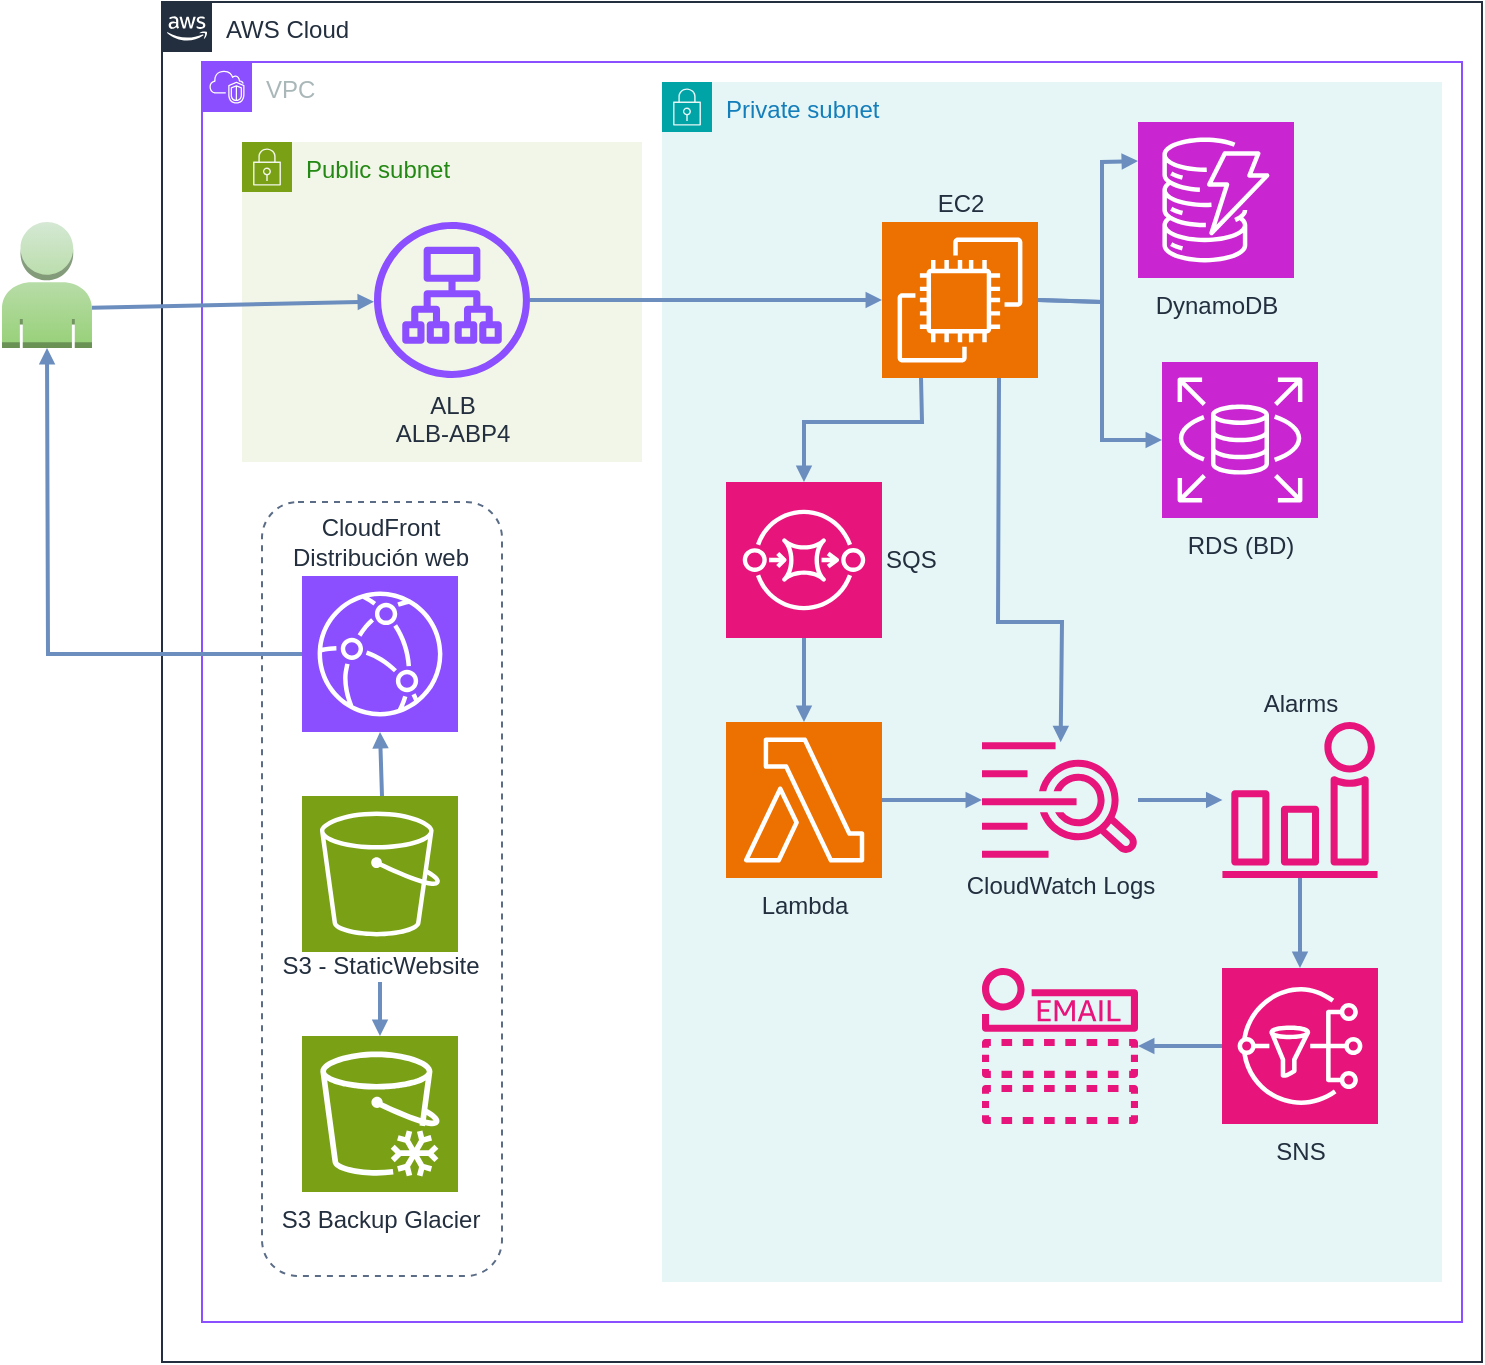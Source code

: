 <mxfile version="28.0.6">
  <diagram name="Página-1" id="g8iYQ3v45XBnmqqe59ZT">
    <mxGraphModel dx="1045" dy="813" grid="1" gridSize="10" guides="1" tooltips="1" connect="1" arrows="1" fold="1" page="1" pageScale="1" pageWidth="850" pageHeight="1100" math="0" shadow="0">
      <root>
        <mxCell id="0" />
        <mxCell id="1" parent="0" />
        <mxCell id="UAK4pJaPxVNejUtqer-V-30" value="" style="fillColor=none;strokeColor=#5A6C86;dashed=1;verticalAlign=top;fontStyle=0;fontColor=#5A6C86;whiteSpace=wrap;html=1;rounded=1;" vertex="1" parent="1">
          <mxGeometry x="200" y="360" width="120" height="387" as="geometry" />
        </mxCell>
        <mxCell id="9vAylAvGdehRSpNqVZPn-5" value="Private subnet" style="points=[[0,0],[0.25,0],[0.5,0],[0.75,0],[1,0],[1,0.25],[1,0.5],[1,0.75],[1,1],[0.75,1],[0.5,1],[0.25,1],[0,1],[0,0.75],[0,0.5],[0,0.25]];outlineConnect=0;gradientColor=none;html=1;whiteSpace=wrap;fontSize=12;fontStyle=0;container=0;pointerEvents=0;collapsible=0;recursiveResize=0;shape=mxgraph.aws4.group;grIcon=mxgraph.aws4.group_security_group;grStroke=0;strokeColor=#00A4A6;fillColor=#E6F6F7;verticalAlign=top;align=left;spacingLeft=30;fontColor=#147EBA;dashed=0;rounded=1;" parent="1" vertex="1">
          <mxGeometry x="400" y="150" width="390" height="600" as="geometry" />
        </mxCell>
        <mxCell id="9vAylAvGdehRSpNqVZPn-20" value="" style="endArrow=block;html=1;rounded=0;fillColor=#dae8fc;strokeColor=#6c8ebf;endFill=1;endSize=3;strokeWidth=2;entryX=0;entryY=0.25;entryDx=0;entryDy=0;entryPerimeter=0;exitX=1;exitY=0.5;exitDx=0;exitDy=0;exitPerimeter=0;" parent="1" source="UAK4pJaPxVNejUtqer-V-2" target="UAK4pJaPxVNejUtqer-V-3" edge="1">
          <mxGeometry width="50" height="50" relative="1" as="geometry">
            <mxPoint x="784.5" y="552" as="sourcePoint" />
            <mxPoint x="490" y="491" as="targetPoint" />
            <Array as="points">
              <mxPoint x="620" y="260" />
              <mxPoint x="620" y="190" />
            </Array>
          </mxGeometry>
        </mxCell>
        <mxCell id="9vAylAvGdehRSpNqVZPn-21" value="AWS Cloud" style="points=[[0,0],[0.25,0],[0.5,0],[0.75,0],[1,0],[1,0.25],[1,0.5],[1,0.75],[1,1],[0.75,1],[0.5,1],[0.25,1],[0,1],[0,0.75],[0,0.5],[0,0.25]];outlineConnect=0;gradientColor=none;html=1;whiteSpace=wrap;fontSize=12;fontStyle=0;container=0;pointerEvents=0;collapsible=0;recursiveResize=0;shape=mxgraph.aws4.group;grIcon=mxgraph.aws4.group_aws_cloud_alt;strokeColor=#232F3E;fillColor=none;verticalAlign=top;align=left;spacingLeft=30;fontColor=#232F3E;dashed=0;rounded=1;" parent="1" vertex="1">
          <mxGeometry x="150" y="110" width="660" height="680" as="geometry" />
        </mxCell>
        <mxCell id="UAK4pJaPxVNejUtqer-V-1" value="VPC" style="points=[[0,0],[0.25,0],[0.5,0],[0.75,0],[1,0],[1,0.25],[1,0.5],[1,0.75],[1,1],[0.75,1],[0.5,1],[0.25,1],[0,1],[0,0.75],[0,0.5],[0,0.25]];outlineConnect=0;gradientColor=none;html=1;whiteSpace=wrap;fontSize=12;fontStyle=0;container=1;pointerEvents=0;collapsible=0;recursiveResize=0;shape=mxgraph.aws4.group;grIcon=mxgraph.aws4.group_vpc2;strokeColor=#8C4FFF;fillColor=none;verticalAlign=top;align=left;spacingLeft=30;fontColor=#AAB7B8;dashed=0;rounded=1;" vertex="1" parent="1">
          <mxGeometry x="170" y="140" width="630" height="630" as="geometry" />
        </mxCell>
        <mxCell id="UAK4pJaPxVNejUtqer-V-10" value="S3 - StaticWebsite" style="sketch=0;points=[[0,0,0],[0.25,0,0],[0.5,0,0],[0.75,0,0],[1,0,0],[0,1,0],[0.25,1,0],[0.5,1,0],[0.75,1,0],[1,1,0],[0,0.25,0],[0,0.5,0],[0,0.75,0],[1,0.25,0],[1,0.5,0],[1,0.75,0]];outlineConnect=0;fontColor=#232F3E;fillColor=#7AA116;strokeColor=#ffffff;dashed=0;verticalLabelPosition=bottom;verticalAlign=top;align=center;html=1;fontSize=12;fontStyle=0;aspect=fixed;shape=mxgraph.aws4.resourceIcon;resIcon=mxgraph.aws4.s3;rounded=1;labelPosition=center;spacingBottom=-5;spacingTop=-7;" vertex="1" parent="UAK4pJaPxVNejUtqer-V-1">
          <mxGeometry x="50" y="367" width="78" height="78" as="geometry" />
        </mxCell>
        <mxCell id="UAK4pJaPxVNejUtqer-V-7" value="" style="sketch=0;outlineConnect=0;fontColor=#232F3E;gradientColor=none;fillColor=#E7157B;strokeColor=none;dashed=0;verticalLabelPosition=bottom;verticalAlign=top;align=center;html=1;fontSize=12;fontStyle=0;aspect=fixed;pointerEvents=1;shape=mxgraph.aws4.email_notification;rounded=1;" vertex="1" parent="UAK4pJaPxVNejUtqer-V-1">
          <mxGeometry x="390" y="453" width="78" height="78" as="geometry" />
        </mxCell>
        <mxCell id="UAK4pJaPxVNejUtqer-V-6" value="SNS" style="sketch=0;points=[[0,0,0],[0.25,0,0],[0.5,0,0],[0.75,0,0],[1,0,0],[0,1,0],[0.25,1,0],[0.5,1,0],[0.75,1,0],[1,1,0],[0,0.25,0],[0,0.5,0],[0,0.75,0],[1,0.25,0],[1,0.5,0],[1,0.75,0]];outlineConnect=0;fontColor=#232F3E;fillColor=#E7157B;strokeColor=#ffffff;dashed=0;verticalLabelPosition=bottom;verticalAlign=top;align=center;html=1;fontSize=12;fontStyle=0;aspect=fixed;shape=mxgraph.aws4.resourceIcon;resIcon=mxgraph.aws4.sns;rounded=1;" vertex="1" parent="UAK4pJaPxVNejUtqer-V-1">
          <mxGeometry x="510" y="453" width="78" height="78" as="geometry" />
        </mxCell>
        <mxCell id="UAK4pJaPxVNejUtqer-V-26" value="" style="endArrow=block;html=1;rounded=0;fillColor=#dae8fc;strokeColor=#6c8ebf;endFill=1;endSize=3;strokeWidth=2;exitX=0;exitY=0.5;exitDx=0;exitDy=0;exitPerimeter=0;" edge="1" parent="UAK4pJaPxVNejUtqer-V-1" source="UAK4pJaPxVNejUtqer-V-6" target="UAK4pJaPxVNejUtqer-V-7">
          <mxGeometry width="50" height="50" relative="1" as="geometry">
            <mxPoint x="320" y="609" as="sourcePoint" />
            <mxPoint x="390" y="659" as="targetPoint" />
          </mxGeometry>
        </mxCell>
        <mxCell id="UAK4pJaPxVNejUtqer-V-19" value="Lambda" style="sketch=0;points=[[0,0,0],[0.25,0,0],[0.5,0,0],[0.75,0,0],[1,0,0],[0,1,0],[0.25,1,0],[0.5,1,0],[0.75,1,0],[1,1,0],[0,0.25,0],[0,0.5,0],[0,0.75,0],[1,0.25,0],[1,0.5,0],[1,0.75,0]];outlineConnect=0;fontColor=#232F3E;fillColor=#ED7100;strokeColor=#ffffff;dashed=0;verticalLabelPosition=bottom;verticalAlign=top;align=center;html=1;fontSize=12;fontStyle=0;aspect=fixed;shape=mxgraph.aws4.resourceIcon;resIcon=mxgraph.aws4.lambda;rounded=1;" vertex="1" parent="UAK4pJaPxVNejUtqer-V-1">
          <mxGeometry x="262" y="330" width="78" height="78" as="geometry" />
        </mxCell>
        <mxCell id="UAK4pJaPxVNejUtqer-V-21" value="CloudWatch Logs" style="sketch=0;outlineConnect=0;fontColor=#232F3E;gradientColor=none;fillColor=#E7157B;strokeColor=none;dashed=0;verticalLabelPosition=bottom;verticalAlign=top;align=center;html=1;fontSize=12;fontStyle=0;aspect=fixed;pointerEvents=1;shape=mxgraph.aws4.cloudwatch_logs;rounded=1;" vertex="1" parent="UAK4pJaPxVNejUtqer-V-1">
          <mxGeometry x="390.0" y="340" width="78" height="58" as="geometry" />
        </mxCell>
        <mxCell id="UAK4pJaPxVNejUtqer-V-22" value="" style="endArrow=block;html=1;rounded=0;fillColor=#dae8fc;strokeColor=#6c8ebf;endFill=1;endSize=3;exitX=1;exitY=0.5;exitDx=0;exitDy=0;exitPerimeter=0;strokeWidth=2;" edge="1" parent="UAK4pJaPxVNejUtqer-V-1" source="UAK4pJaPxVNejUtqer-V-19" target="UAK4pJaPxVNejUtqer-V-21">
          <mxGeometry width="50" height="50" relative="1" as="geometry">
            <mxPoint x="600" y="276" as="sourcePoint" />
            <mxPoint x="610" y="338" as="targetPoint" />
          </mxGeometry>
        </mxCell>
        <mxCell id="UAK4pJaPxVNejUtqer-V-5" value="Alarms" style="sketch=0;outlineConnect=0;fontColor=#232F3E;gradientColor=none;fillColor=#E7157B;strokeColor=none;dashed=0;verticalLabelPosition=top;verticalAlign=bottom;align=center;html=1;fontSize=12;fontStyle=0;aspect=fixed;pointerEvents=1;shape=mxgraph.aws4.alarm;rounded=1;labelPosition=center;" vertex="1" parent="UAK4pJaPxVNejUtqer-V-1">
          <mxGeometry x="510" y="330" width="78" height="78" as="geometry" />
        </mxCell>
        <mxCell id="UAK4pJaPxVNejUtqer-V-24" value="" style="endArrow=block;html=1;rounded=0;fillColor=#dae8fc;strokeColor=#6c8ebf;endFill=1;endSize=3;strokeWidth=2;" edge="1" parent="UAK4pJaPxVNejUtqer-V-1" source="UAK4pJaPxVNejUtqer-V-21" target="UAK4pJaPxVNejUtqer-V-5">
          <mxGeometry width="50" height="50" relative="1" as="geometry">
            <mxPoint x="570" y="546" as="sourcePoint" />
            <mxPoint x="580" y="608" as="targetPoint" />
          </mxGeometry>
        </mxCell>
        <mxCell id="UAK4pJaPxVNejUtqer-V-25" value="" style="endArrow=block;html=1;rounded=0;fillColor=#dae8fc;strokeColor=#6c8ebf;endFill=1;endSize=3;entryX=0.5;entryY=0;entryDx=0;entryDy=0;entryPerimeter=0;strokeWidth=2;" edge="1" parent="UAK4pJaPxVNejUtqer-V-1" source="UAK4pJaPxVNejUtqer-V-5" target="UAK4pJaPxVNejUtqer-V-6">
          <mxGeometry width="50" height="50" relative="1" as="geometry">
            <mxPoint x="570" y="586" as="sourcePoint" />
            <mxPoint x="580" y="648" as="targetPoint" />
            <Array as="points" />
          </mxGeometry>
        </mxCell>
        <mxCell id="UAK4pJaPxVNejUtqer-V-8" value="S3 Backup Glacier" style="sketch=0;points=[[0,0,0],[0.25,0,0],[0.5,0,0],[0.75,0,0],[1,0,0],[0,1,0],[0.25,1,0],[0.5,1,0],[0.75,1,0],[1,1,0],[0,0.25,0],[0,0.5,0],[0,0.75,0],[1,0.25,0],[1,0.5,0],[1,0.75,0]];outlineConnect=0;fontColor=#232F3E;fillColor=#7AA116;strokeColor=#ffffff;dashed=0;verticalLabelPosition=bottom;verticalAlign=top;align=center;html=1;fontSize=12;fontStyle=0;aspect=fixed;shape=mxgraph.aws4.resourceIcon;resIcon=mxgraph.aws4.glacier;rounded=1;" vertex="1" parent="UAK4pJaPxVNejUtqer-V-1">
          <mxGeometry x="50" y="487" width="78" height="78" as="geometry" />
        </mxCell>
        <mxCell id="UAK4pJaPxVNejUtqer-V-29" value="" style="endArrow=block;html=1;rounded=0;fillColor=#dae8fc;strokeColor=#6c8ebf;endFill=1;endSize=3;entryX=0.5;entryY=0;entryDx=0;entryDy=0;entryPerimeter=0;strokeWidth=2;" edge="1" parent="UAK4pJaPxVNejUtqer-V-1" target="UAK4pJaPxVNejUtqer-V-8">
          <mxGeometry width="50" height="50" relative="1" as="geometry">
            <mxPoint x="89" y="460" as="sourcePoint" />
            <mxPoint x="110" y="485" as="targetPoint" />
          </mxGeometry>
        </mxCell>
        <mxCell id="UAK4pJaPxVNejUtqer-V-3" value="DynamoDB" style="sketch=0;points=[[0,0,0],[0.25,0,0],[0.5,0,0],[0.75,0,0],[1,0,0],[0,1,0],[0.25,1,0],[0.5,1,0],[0.75,1,0],[1,1,0],[0,0.25,0],[0,0.5,0],[0,0.75,0],[1,0.25,0],[1,0.5,0],[1,0.75,0]];outlineConnect=0;fontColor=#232F3E;fillColor=#C925D1;strokeColor=#ffffff;dashed=0;verticalLabelPosition=bottom;verticalAlign=top;align=center;html=1;fontSize=12;fontStyle=0;aspect=fixed;shape=mxgraph.aws4.resourceIcon;resIcon=mxgraph.aws4.dynamodb;rounded=1;" vertex="1" parent="UAK4pJaPxVNejUtqer-V-1">
          <mxGeometry x="468" y="30" width="78" height="78" as="geometry" />
        </mxCell>
        <mxCell id="UAK4pJaPxVNejUtqer-V-16" value="SQS" style="sketch=0;points=[[0,0,0],[0.25,0,0],[0.5,0,0],[0.75,0,0],[1,0,0],[0,1,0],[0.25,1,0],[0.5,1,0],[0.75,1,0],[1,1,0],[0,0.25,0],[0,0.5,0],[0,0.75,0],[1,0.25,0],[1,0.5,0],[1,0.75,0]];outlineConnect=0;fontColor=#232F3E;fillColor=#E7157B;strokeColor=#ffffff;dashed=0;verticalLabelPosition=middle;verticalAlign=middle;align=left;html=1;fontSize=12;fontStyle=0;aspect=fixed;shape=mxgraph.aws4.resourceIcon;resIcon=mxgraph.aws4.sqs;rounded=1;labelPosition=right;" vertex="1" parent="UAK4pJaPxVNejUtqer-V-1">
          <mxGeometry x="262" y="210" width="78" height="78" as="geometry" />
        </mxCell>
        <mxCell id="UAK4pJaPxVNejUtqer-V-20" value="" style="endArrow=block;html=1;rounded=0;fillColor=#dae8fc;strokeColor=#6c8ebf;endFill=1;endSize=3;exitX=0.5;exitY=1;exitDx=0;exitDy=0;exitPerimeter=0;entryX=0.5;entryY=0;entryDx=0;entryDy=0;entryPerimeter=0;strokeWidth=2;" edge="1" parent="UAK4pJaPxVNejUtqer-V-1" source="UAK4pJaPxVNejUtqer-V-16" target="UAK4pJaPxVNejUtqer-V-19">
          <mxGeometry width="50" height="50" relative="1" as="geometry">
            <mxPoint x="230" y="336" as="sourcePoint" />
            <mxPoint x="264" y="346" as="targetPoint" />
          </mxGeometry>
        </mxCell>
        <mxCell id="9vAylAvGdehRSpNqVZPn-7" value="RDS (BD)" style="points=[[0,0,0],[0.25,0,0],[0.5,0,0],[0.75,0,0],[1,0,0],[0,1,0],[0.25,1,0],[0.5,1,0],[0.75,1,0],[1,1,0],[0,0.25,0],[0,0.5,0],[0,0.75,0],[1,0.25,0],[1,0.5,0],[1,0.75,0]];outlineConnect=0;fontColor=#232F3E;fillColor=#C925D1;strokeColor=#ffffff;dashed=0;verticalLabelPosition=bottom;verticalAlign=top;align=center;html=1;fontSize=12;fontStyle=0;aspect=fixed;shape=mxgraph.aws4.resourceIcon;resIcon=mxgraph.aws4.rds;rounded=1;container=0;" parent="UAK4pJaPxVNejUtqer-V-1" vertex="1">
          <mxGeometry x="480" y="150" width="78" height="78" as="geometry" />
        </mxCell>
        <mxCell id="9vAylAvGdehRSpNqVZPn-3" value="Public subnet" style="points=[[0,0],[0.25,0],[0.5,0],[0.75,0],[1,0],[1,0.25],[1,0.5],[1,0.75],[1,1],[0.75,1],[0.5,1],[0.25,1],[0,1],[0,0.75],[0,0.5],[0,0.25]];outlineConnect=0;gradientColor=none;html=1;whiteSpace=wrap;fontSize=12;fontStyle=0;container=0;pointerEvents=0;collapsible=0;recursiveResize=0;shape=mxgraph.aws4.group;grIcon=mxgraph.aws4.group_security_group;grStroke=0;strokeColor=#7AA116;fillColor=#F2F6E8;verticalAlign=top;align=left;spacingLeft=30;fontColor=#248814;dashed=0;rounded=1;" parent="UAK4pJaPxVNejUtqer-V-1" vertex="1">
          <mxGeometry x="20" y="40" width="200" height="160" as="geometry" />
        </mxCell>
        <mxCell id="9vAylAvGdehRSpNqVZPn-2" value="ALB&lt;div&gt;ALB-ABP4&lt;/div&gt;" style="outlineConnect=0;fontColor=#232F3E;gradientColor=none;fillColor=#8C4FFF;strokeColor=none;dashed=0;verticalLabelPosition=bottom;verticalAlign=top;align=center;html=1;fontSize=12;fontStyle=0;aspect=fixed;pointerEvents=1;shape=mxgraph.aws4.application_load_balancer;rounded=1;container=0;" parent="UAK4pJaPxVNejUtqer-V-1" vertex="1">
          <mxGeometry x="86" y="80" width="78" height="78" as="geometry" />
        </mxCell>
        <mxCell id="UAK4pJaPxVNejUtqer-V-2" value="EC2" style="sketch=0;points=[[0,0,0],[0.25,0,0],[0.5,0,0],[0.75,0,0],[1,0,0],[0,1,0],[0.25,1,0],[0.5,1,0],[0.75,1,0],[1,1,0],[0,0.25,0],[0,0.5,0],[0,0.75,0],[1,0.25,0],[1,0.5,0],[1,0.75,0]];outlineConnect=0;fontColor=#232F3E;fillColor=#ED7100;strokeColor=#ffffff;dashed=0;verticalLabelPosition=top;verticalAlign=bottom;align=center;html=1;fontSize=12;fontStyle=0;aspect=fixed;shape=mxgraph.aws4.resourceIcon;resIcon=mxgraph.aws4.ec2;rounded=1;labelPosition=center;" vertex="1" parent="1">
          <mxGeometry x="510" y="220" width="78" height="78" as="geometry" />
        </mxCell>
        <mxCell id="UAK4pJaPxVNejUtqer-V-12" value="" style="outlineConnect=0;dashed=0;verticalLabelPosition=bottom;verticalAlign=top;align=center;html=1;shape=mxgraph.aws3.user;fillColor=#d5e8d4;strokeColor=#82b366;gradientColor=#97d077;aspect=fixed;rounded=1;" vertex="1" parent="1">
          <mxGeometry x="70" y="220" width="45" height="63" as="geometry" />
        </mxCell>
        <mxCell id="UAK4pJaPxVNejUtqer-V-13" value="" style="endArrow=block;html=1;rounded=0;fillColor=#dae8fc;strokeColor=#6c8ebf;endFill=1;endSize=3;exitX=1;exitY=0.68;exitDx=0;exitDy=0;exitPerimeter=0;strokeWidth=2;" edge="1" parent="1" source="UAK4pJaPxVNejUtqer-V-12" target="9vAylAvGdehRSpNqVZPn-2">
          <mxGeometry width="50" height="50" relative="1" as="geometry">
            <mxPoint x="420" y="220" as="sourcePoint" />
            <mxPoint x="454" y="230" as="targetPoint" />
          </mxGeometry>
        </mxCell>
        <mxCell id="UAK4pJaPxVNejUtqer-V-14" value="" style="endArrow=block;html=1;rounded=0;fillColor=#dae8fc;strokeColor=#6c8ebf;gradientColor=#ea6b66;entryX=0;entryY=0.5;entryDx=0;entryDy=0;entryPerimeter=0;strokeWidth=2;align=center;verticalAlign=middle;fontFamily=Helvetica;fontSize=11;fontColor=default;labelBackgroundColor=default;endFill=1;endSize=3;" edge="1" parent="1" source="9vAylAvGdehRSpNqVZPn-2" target="UAK4pJaPxVNejUtqer-V-2">
          <mxGeometry width="50" height="50" relative="1" as="geometry">
            <mxPoint x="390" y="230.0" as="sourcePoint" />
            <mxPoint x="475" y="230.395" as="targetPoint" />
          </mxGeometry>
        </mxCell>
        <mxCell id="UAK4pJaPxVNejUtqer-V-15" value="" style="endArrow=block;html=1;rounded=0;fillColor=#dae8fc;strokeColor=#6c8ebf;endFill=1;endSize=3;fontColor=default;labelBackgroundColor=default;strokeWidth=2;exitX=1;exitY=0.5;exitDx=0;exitDy=0;exitPerimeter=0;align=center;verticalAlign=middle;fontFamily=Helvetica;fontSize=11;" edge="1" parent="1" source="UAK4pJaPxVNejUtqer-V-2" target="9vAylAvGdehRSpNqVZPn-7">
          <mxGeometry width="50" height="50" relative="1" as="geometry">
            <mxPoint x="470" y="230.28" as="sourcePoint" />
            <mxPoint x="400" y="230.28" as="targetPoint" />
            <Array as="points">
              <mxPoint x="620" y="260" />
              <mxPoint x="620" y="329" />
            </Array>
          </mxGeometry>
        </mxCell>
        <mxCell id="UAK4pJaPxVNejUtqer-V-18" value="" style="endArrow=block;html=1;rounded=0;fillColor=#dae8fc;strokeColor=#6c8ebf;endFill=1;endSize=3;fontColor=default;labelBackgroundColor=default;entryX=0.5;entryY=0;entryDx=0;entryDy=0;entryPerimeter=0;strokeWidth=2;exitX=0.25;exitY=1;exitDx=0;exitDy=0;exitPerimeter=0;align=center;verticalAlign=middle;fontFamily=Helvetica;fontSize=11;" edge="1" parent="1" source="UAK4pJaPxVNejUtqer-V-2" target="UAK4pJaPxVNejUtqer-V-16">
          <mxGeometry width="50" height="50" relative="1" as="geometry">
            <mxPoint x="510" y="370" as="sourcePoint" />
            <mxPoint x="589" y="470" as="targetPoint" />
            <Array as="points">
              <mxPoint x="530" y="320" />
              <mxPoint x="471" y="320" />
            </Array>
          </mxGeometry>
        </mxCell>
        <mxCell id="UAK4pJaPxVNejUtqer-V-11" value="CloudFront&lt;div&gt;Distribución web&lt;/div&gt;" style="sketch=0;points=[[0,0,0],[0.25,0,0],[0.5,0,0],[0.75,0,0],[1,0,0],[0,1,0],[0.25,1,0],[0.5,1,0],[0.75,1,0],[1,1,0],[0,0.25,0],[0,0.5,0],[0,0.75,0],[1,0.25,0],[1,0.5,0],[1,0.75,0]];outlineConnect=0;fontColor=#232F3E;fillColor=#8C4FFF;strokeColor=#ffffff;dashed=0;verticalLabelPosition=top;verticalAlign=bottom;align=center;html=1;fontSize=12;fontStyle=0;aspect=fixed;shape=mxgraph.aws4.resourceIcon;resIcon=mxgraph.aws4.cloudfront;rounded=1;labelPosition=center;" vertex="1" parent="1">
          <mxGeometry x="220" y="397" width="78" height="78" as="geometry" />
        </mxCell>
        <mxCell id="UAK4pJaPxVNejUtqer-V-27" value="" style="endArrow=block;html=1;rounded=0;fillColor=#dae8fc;strokeColor=#6c8ebf;endFill=1;endSize=3;entryX=0.5;entryY=1;entryDx=0;entryDy=0;entryPerimeter=0;strokeWidth=2;" edge="1" parent="1" target="UAK4pJaPxVNejUtqer-V-11">
          <mxGeometry width="50" height="50" relative="1" as="geometry">
            <mxPoint x="260" y="507" as="sourcePoint" />
            <mxPoint x="350" y="689" as="targetPoint" />
          </mxGeometry>
        </mxCell>
        <mxCell id="UAK4pJaPxVNejUtqer-V-28" value="" style="endArrow=block;html=1;rounded=0;fillColor=#dae8fc;strokeColor=#6c8ebf;endFill=1;endSize=3;exitX=0;exitY=0.5;exitDx=0;exitDy=0;exitPerimeter=0;strokeWidth=2;entryX=0.5;entryY=1;entryDx=0;entryDy=0;entryPerimeter=0;" edge="1" parent="1" source="UAK4pJaPxVNejUtqer-V-11" target="UAK4pJaPxVNejUtqer-V-12">
          <mxGeometry width="50" height="50" relative="1" as="geometry">
            <mxPoint x="240" y="670" as="sourcePoint" />
            <mxPoint x="100" y="570" as="targetPoint" />
            <Array as="points">
              <mxPoint x="93" y="436" />
            </Array>
          </mxGeometry>
        </mxCell>
        <mxCell id="UAK4pJaPxVNejUtqer-V-31" value="" style="endArrow=block;html=1;rounded=0;fillColor=#dae8fc;strokeColor=#6c8ebf;endFill=1;endSize=3;strokeWidth=2;exitX=0.75;exitY=1;exitDx=0;exitDy=0;exitPerimeter=0;" edge="1" parent="1" source="UAK4pJaPxVNejUtqer-V-2" target="UAK4pJaPxVNejUtqer-V-21">
          <mxGeometry width="50" height="50" relative="1" as="geometry">
            <mxPoint x="652" y="650" as="sourcePoint" />
            <mxPoint x="550" y="490" as="targetPoint" />
            <Array as="points">
              <mxPoint x="568" y="420" />
              <mxPoint x="600" y="420" />
            </Array>
          </mxGeometry>
        </mxCell>
      </root>
    </mxGraphModel>
  </diagram>
</mxfile>
